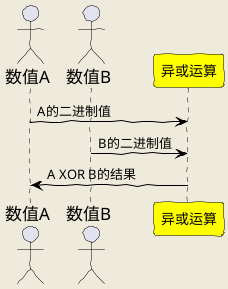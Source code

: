 @startuml
skinparam backgroundColor #EEEBDC
skinparam handwritten true
skinparam shadowing false
skinparam sequence {
  ArrowColor Black
  ActorBorderColor Black
  LifeLineBorderColor black
  LifeLineBackgroundColor Black
  
  ParticipantBorderColor Black
  ParticipantBackgroundColor Yellow
  ParticipantFontName Helvetica
  
  ActorFontColor black
  ActorFontSize 17
  ActorFontName Aapex
}
actor "数值A" as A
actor "数值B" as B
participant "异或运算" as XOR

A -> XOR : A的二进制值
B -> XOR : B的二进制值
XOR -> A : A XOR B的结果
@enduml
